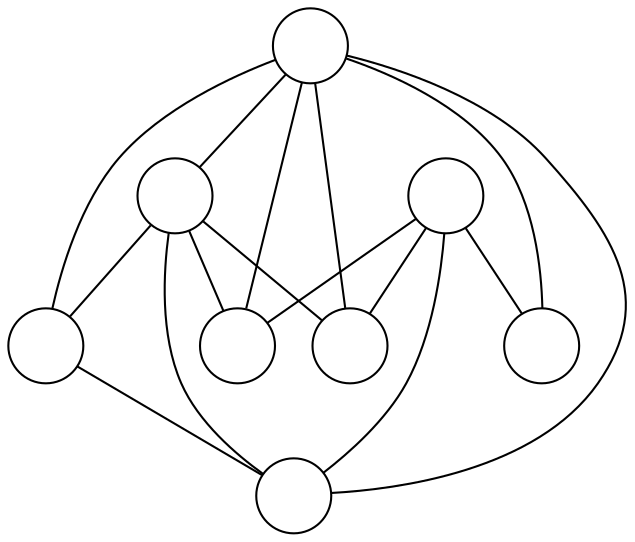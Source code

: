 graph G {
  node[label="", shape=circle]
  0;
  1;
  2;
  3;
  4;
  5;
  6;
  7;
  4 -- 0;
  5 -- 0;
  5 -- 1;
  5 -- 2;
  5 -- 3;
  6 -- 0;
  6 -- 1;
  6 -- 2;
  6 -- 4;
  7 -- 0;
  7 -- 1;
  7 -- 2;
  7 -- 3;
  7 -- 4;
  7 -- 6;
}
